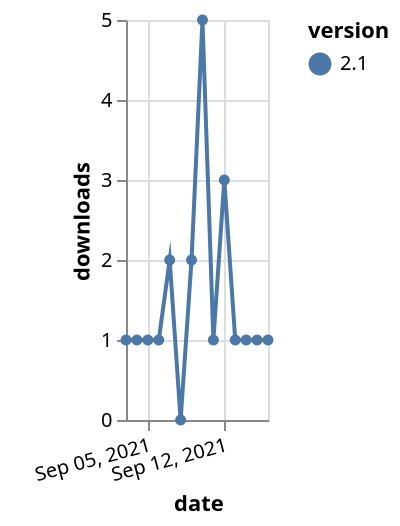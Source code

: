 {"$schema": "https://vega.github.io/schema/vega-lite/v5.json", "description": "A simple bar chart with embedded data.", "data": {"values": [{"date": "2021-09-03", "total": 295, "delta": 1, "version": "2.1"}, {"date": "2021-09-04", "total": 296, "delta": 1, "version": "2.1"}, {"date": "2021-09-05", "total": 297, "delta": 1, "version": "2.1"}, {"date": "2021-09-06", "total": 298, "delta": 1, "version": "2.1"}, {"date": "2021-09-07", "total": 300, "delta": 2, "version": "2.1"}, {"date": "2021-09-08", "total": 300, "delta": 0, "version": "2.1"}, {"date": "2021-09-09", "total": 302, "delta": 2, "version": "2.1"}, {"date": "2021-09-10", "total": 307, "delta": 5, "version": "2.1"}, {"date": "2021-09-11", "total": 308, "delta": 1, "version": "2.1"}, {"date": "2021-09-12", "total": 311, "delta": 3, "version": "2.1"}, {"date": "2021-09-13", "total": 312, "delta": 1, "version": "2.1"}, {"date": "2021-09-14", "total": 313, "delta": 1, "version": "2.1"}, {"date": "2021-09-15", "total": 314, "delta": 1, "version": "2.1"}, {"date": "2021-09-16", "total": 315, "delta": 1, "version": "2.1"}]}, "width": "container", "mark": {"type": "line", "point": {"filled": true}}, "encoding": {"x": {"field": "date", "type": "temporal", "timeUnit": "yearmonthdate", "title": "date", "axis": {"labelAngle": -15}}, "y": {"field": "delta", "type": "quantitative", "title": "downloads"}, "color": {"field": "version", "type": "nominal"}, "tooltip": {"field": "delta"}}}